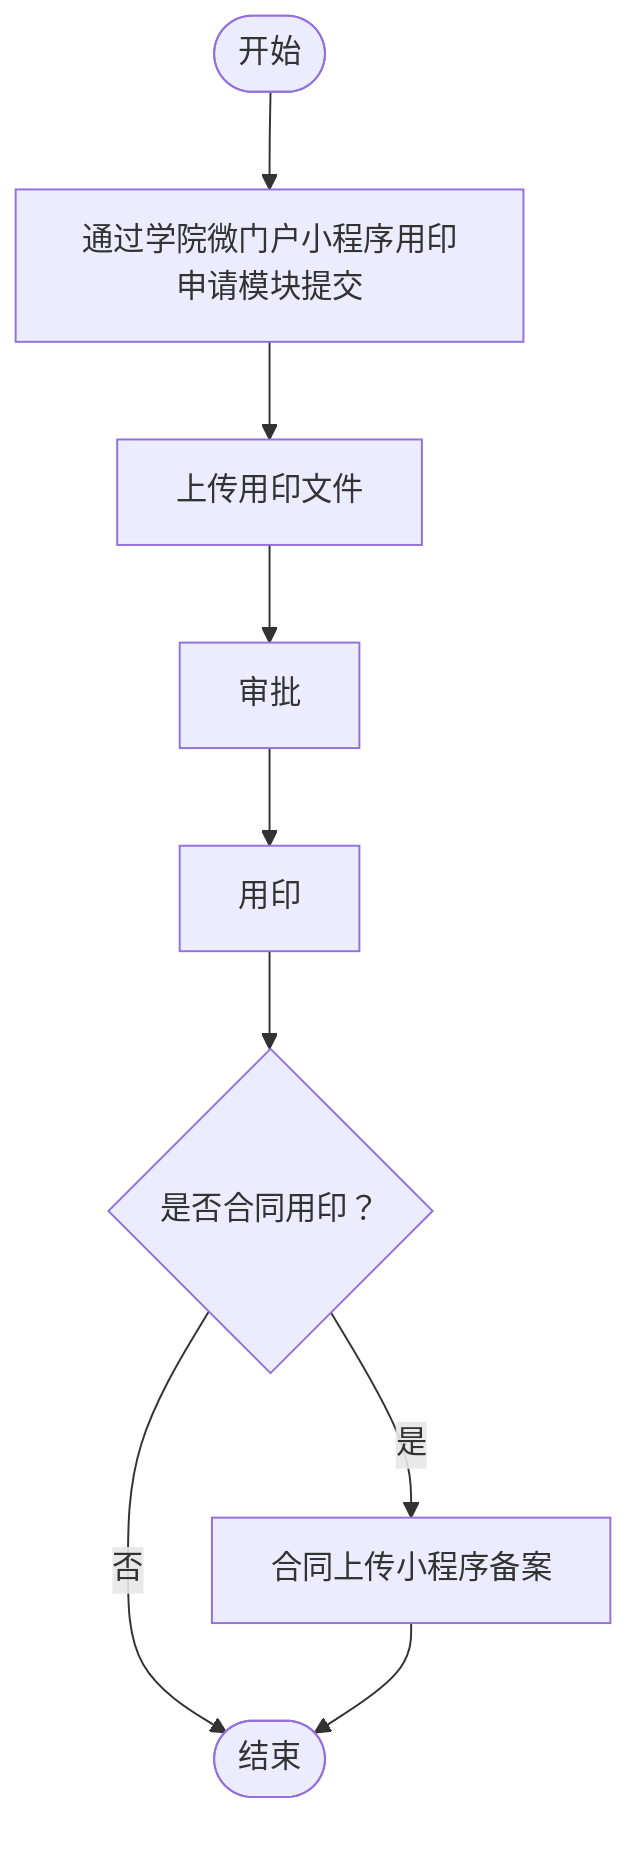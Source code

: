 flowchart TD
    A(["开始"]) --> B["通过学院微门户小程序用印申请模块提交"]
    B --> C["上传用印文件"]
    C --> D["审批"]
    D --> E["用印"]
    E --> F{"是否合同用印？"}
    F -->|是| G["合同上传小程序备案"]
    F -->|否| H(["结束"])
    G --> H(["结束"])